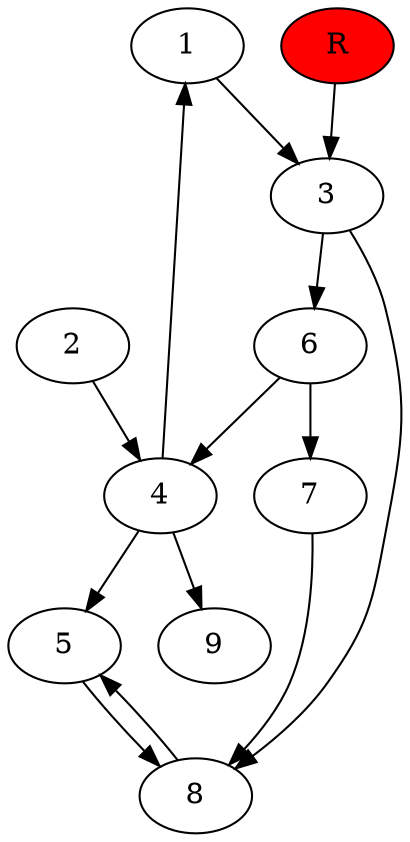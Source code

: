 digraph prb33980 {
	1
	2
	3
	4
	5
	6
	7
	8
	R [fillcolor="#ff0000" style=filled]
	1 -> 3
	2 -> 4
	3 -> 6
	3 -> 8
	4 -> 1
	4 -> 5
	4 -> 9
	5 -> 8
	6 -> 4
	6 -> 7
	7 -> 8
	8 -> 5
	R -> 3
}
